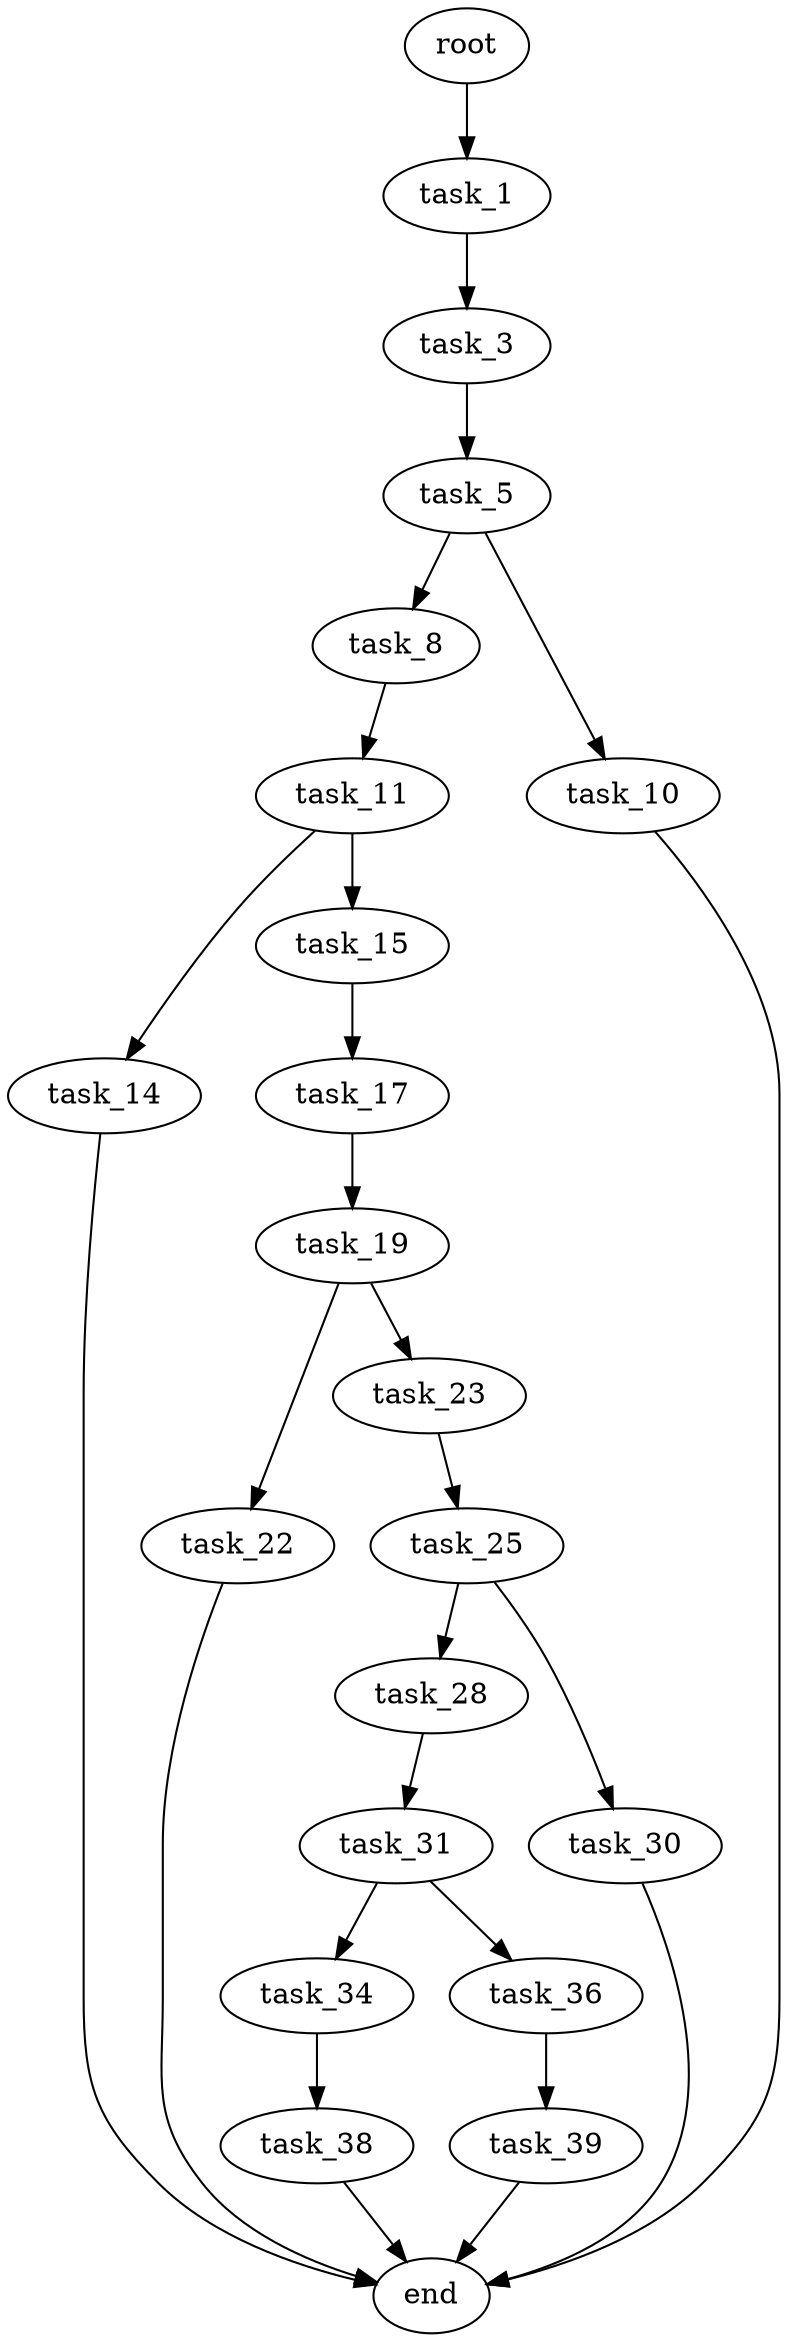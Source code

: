 digraph G {
  root [size="0.000000"];
  task_1 [size="1054072679331.000000"];
  task_3 [size="263533474941.000000"];
  task_5 [size="6049020246.000000"];
  task_8 [size="28991029248.000000"];
  task_10 [size="368293445632.000000"];
  task_11 [size="7431148943.000000"];
  task_14 [size="68719476736.000000"];
  task_15 [size="549755813888.000000"];
  task_17 [size="32642208208.000000"];
  task_19 [size="10897483087.000000"];
  task_22 [size="7044145105.000000"];
  task_23 [size="412701094531.000000"];
  task_25 [size="134217728000.000000"];
  task_28 [size="24802748438.000000"];
  task_30 [size="5366445297.000000"];
  task_31 [size="91522661429.000000"];
  task_34 [size="28991029248.000000"];
  task_36 [size="699226075345.000000"];
  task_38 [size="636970949300.000000"];
  task_39 [size="298303489.000000"];
  end [size="0.000000"];

  root -> task_1 [size="1.000000"];
  task_1 -> task_3 [size="679477248.000000"];
  task_3 -> task_5 [size="536870912.000000"];
  task_5 -> task_8 [size="536870912.000000"];
  task_5 -> task_10 [size="536870912.000000"];
  task_8 -> task_11 [size="75497472.000000"];
  task_10 -> end [size="1.000000"];
  task_11 -> task_14 [size="134217728.000000"];
  task_11 -> task_15 [size="134217728.000000"];
  task_14 -> end [size="1.000000"];
  task_15 -> task_17 [size="536870912.000000"];
  task_17 -> task_19 [size="75497472.000000"];
  task_19 -> task_22 [size="411041792.000000"];
  task_19 -> task_23 [size="411041792.000000"];
  task_22 -> end [size="1.000000"];
  task_23 -> task_25 [size="411041792.000000"];
  task_25 -> task_28 [size="209715200.000000"];
  task_25 -> task_30 [size="209715200.000000"];
  task_28 -> task_31 [size="679477248.000000"];
  task_30 -> end [size="1.000000"];
  task_31 -> task_34 [size="134217728.000000"];
  task_31 -> task_36 [size="134217728.000000"];
  task_34 -> task_38 [size="75497472.000000"];
  task_36 -> task_39 [size="838860800.000000"];
  task_38 -> end [size="1.000000"];
  task_39 -> end [size="1.000000"];
}
